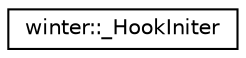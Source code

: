 digraph "类继承关系图"
{
 // LATEX_PDF_SIZE
  edge [fontname="Helvetica",fontsize="10",labelfontname="Helvetica",labelfontsize="10"];
  node [fontname="Helvetica",fontsize="10",shape=record];
  rankdir="LR";
  Node0 [label="winter::_HookIniter",height=0.2,width=0.4,color="black", fillcolor="white", style="filled",URL="$structwinter_1_1__HookIniter.html",tooltip=" "];
}

